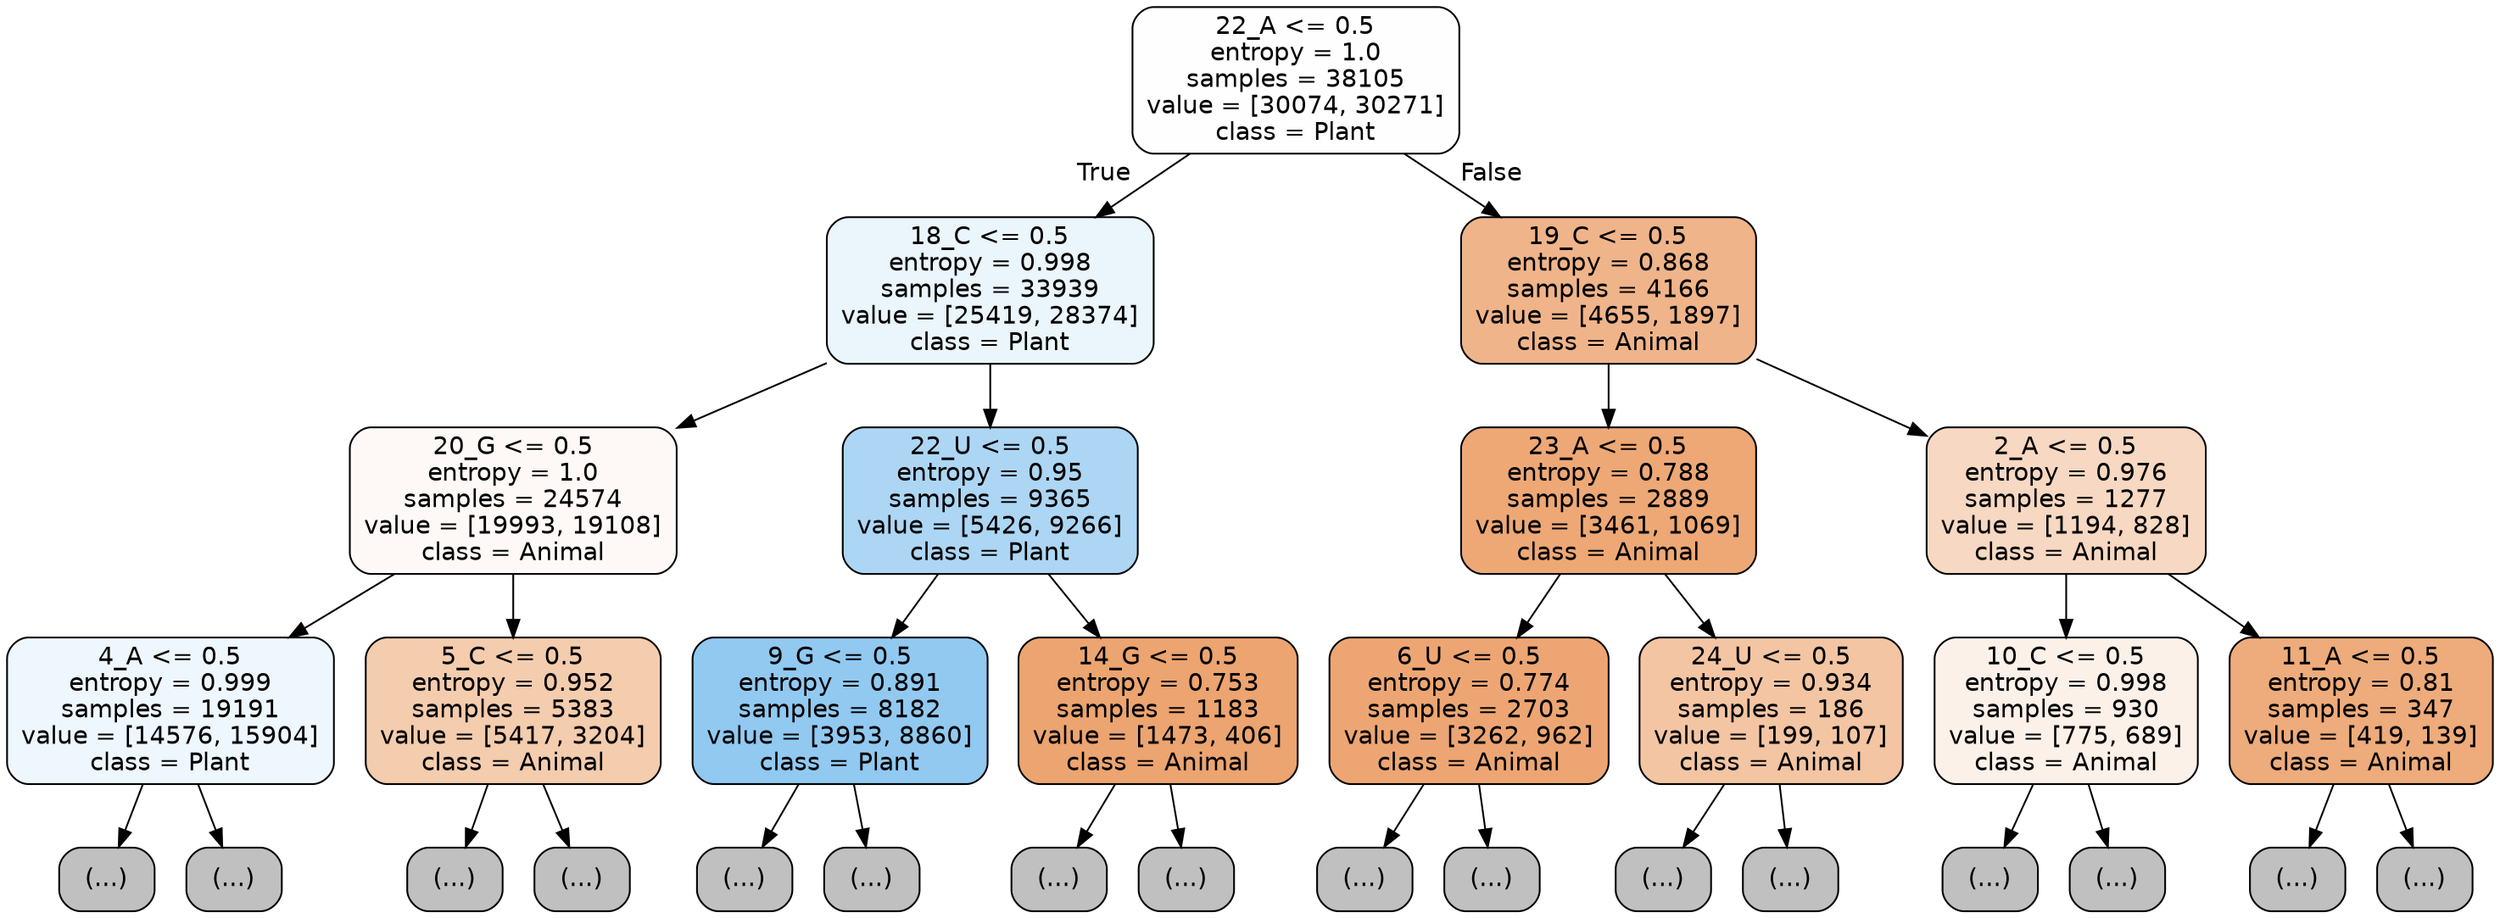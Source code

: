 digraph Tree {
node [shape=box, style="filled, rounded", color="black", fontname="helvetica"] ;
edge [fontname="helvetica"] ;
0 [label="22_A <= 0.5\nentropy = 1.0\nsamples = 38105\nvalue = [30074, 30271]\nclass = Plant", fillcolor="#fefeff"] ;
1 [label="18_C <= 0.5\nentropy = 0.998\nsamples = 33939\nvalue = [25419, 28374]\nclass = Plant", fillcolor="#eaf5fc"] ;
0 -> 1 [labeldistance=2.5, labelangle=45, headlabel="True"] ;
2 [label="20_G <= 0.5\nentropy = 1.0\nsamples = 24574\nvalue = [19993, 19108]\nclass = Animal", fillcolor="#fef9f6"] ;
1 -> 2 ;
3 [label="4_A <= 0.5\nentropy = 0.999\nsamples = 19191\nvalue = [14576, 15904]\nclass = Plant", fillcolor="#eef7fd"] ;
2 -> 3 ;
4 [label="(...)", fillcolor="#C0C0C0"] ;
3 -> 4 ;
6781 [label="(...)", fillcolor="#C0C0C0"] ;
3 -> 6781 ;
8850 [label="5_C <= 0.5\nentropy = 0.952\nsamples = 5383\nvalue = [5417, 3204]\nclass = Animal", fillcolor="#f4ccae"] ;
2 -> 8850 ;
8851 [label="(...)", fillcolor="#C0C0C0"] ;
8850 -> 8851 ;
11074 [label="(...)", fillcolor="#C0C0C0"] ;
8850 -> 11074 ;
11629 [label="22_U <= 0.5\nentropy = 0.95\nsamples = 9365\nvalue = [5426, 9266]\nclass = Plant", fillcolor="#add6f4"] ;
1 -> 11629 ;
11630 [label="9_G <= 0.5\nentropy = 0.891\nsamples = 8182\nvalue = [3953, 8860]\nclass = Plant", fillcolor="#91c9f1"] ;
11629 -> 11630 ;
11631 [label="(...)", fillcolor="#C0C0C0"] ;
11630 -> 11631 ;
13762 [label="(...)", fillcolor="#C0C0C0"] ;
11630 -> 13762 ;
14495 [label="14_G <= 0.5\nentropy = 0.753\nsamples = 1183\nvalue = [1473, 406]\nclass = Animal", fillcolor="#eca470"] ;
11629 -> 14495 ;
14496 [label="(...)", fillcolor="#C0C0C0"] ;
14495 -> 14496 ;
14815 [label="(...)", fillcolor="#C0C0C0"] ;
14495 -> 14815 ;
14902 [label="19_C <= 0.5\nentropy = 0.868\nsamples = 4166\nvalue = [4655, 1897]\nclass = Animal", fillcolor="#f0b48a"] ;
0 -> 14902 [labeldistance=2.5, labelangle=-45, headlabel="False"] ;
14903 [label="23_A <= 0.5\nentropy = 0.788\nsamples = 2889\nvalue = [3461, 1069]\nclass = Animal", fillcolor="#eda876"] ;
14902 -> 14903 ;
14904 [label="6_U <= 0.5\nentropy = 0.774\nsamples = 2703\nvalue = [3262, 962]\nclass = Animal", fillcolor="#eda673"] ;
14903 -> 14904 ;
14905 [label="(...)", fillcolor="#C0C0C0"] ;
14904 -> 14905 ;
15842 [label="(...)", fillcolor="#C0C0C0"] ;
14904 -> 15842 ;
16169 [label="24_U <= 0.5\nentropy = 0.934\nsamples = 186\nvalue = [199, 107]\nclass = Animal", fillcolor="#f3c5a3"] ;
14903 -> 16169 ;
16170 [label="(...)", fillcolor="#C0C0C0"] ;
16169 -> 16170 ;
16271 [label="(...)", fillcolor="#C0C0C0"] ;
16169 -> 16271 ;
16292 [label="2_A <= 0.5\nentropy = 0.976\nsamples = 1277\nvalue = [1194, 828]\nclass = Animal", fillcolor="#f7d8c2"] ;
14902 -> 16292 ;
16293 [label="10_C <= 0.5\nentropy = 0.998\nsamples = 930\nvalue = [775, 689]\nclass = Animal", fillcolor="#fcf1e9"] ;
16292 -> 16293 ;
16294 [label="(...)", fillcolor="#C0C0C0"] ;
16293 -> 16294 ;
16569 [label="(...)", fillcolor="#C0C0C0"] ;
16293 -> 16569 ;
16688 [label="11_A <= 0.5\nentropy = 0.81\nsamples = 347\nvalue = [419, 139]\nclass = Animal", fillcolor="#eeab7b"] ;
16292 -> 16688 ;
16689 [label="(...)", fillcolor="#C0C0C0"] ;
16688 -> 16689 ;
16800 [label="(...)", fillcolor="#C0C0C0"] ;
16688 -> 16800 ;
}